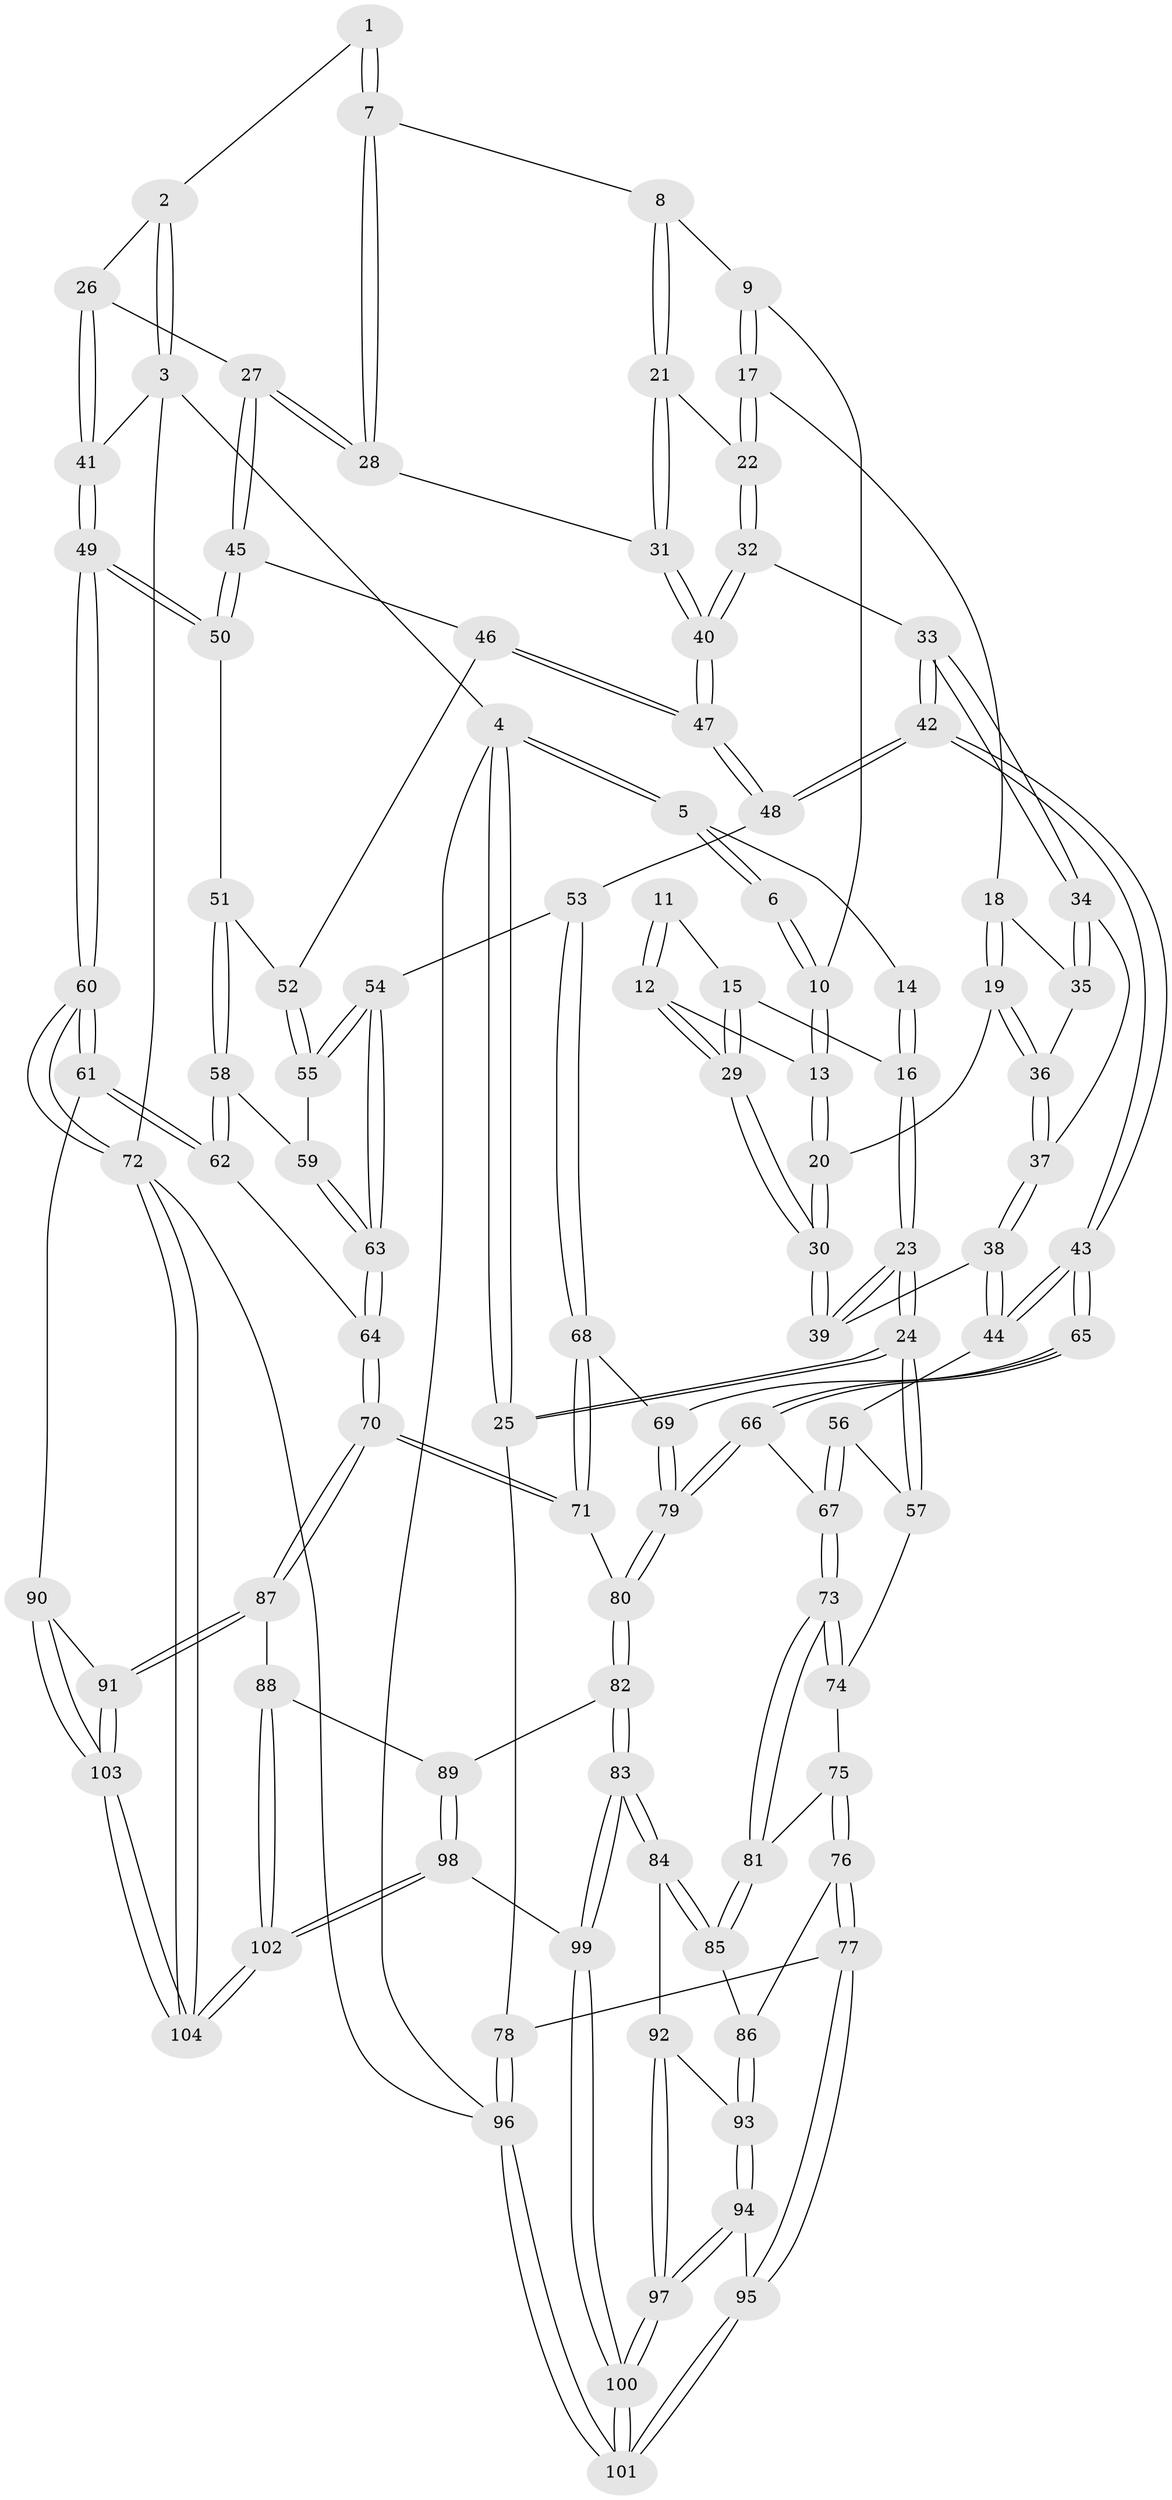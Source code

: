 // Generated by graph-tools (version 1.1) at 2025/27/03/15/25 16:27:56]
// undirected, 104 vertices, 257 edges
graph export_dot {
graph [start="1"]
  node [color=gray90,style=filled];
  1 [pos="+0.8998411307478246+0"];
  2 [pos="+1+0"];
  3 [pos="+1+0"];
  4 [pos="+0+0"];
  5 [pos="+0+0"];
  6 [pos="+0.493246669026348+0"];
  7 [pos="+0.7610631935001296+0.11063452355105932"];
  8 [pos="+0.6389498196832047+0.08307106741180885"];
  9 [pos="+0.49736195110136405+0"];
  10 [pos="+0.48581060362650275+0"];
  11 [pos="+0.19577820693905626+0.055201868429506"];
  12 [pos="+0.32694011806663814+0.09071252711329741"];
  13 [pos="+0.4034098070169796+0.027724752014850904"];
  14 [pos="+0+0"];
  15 [pos="+0.16571192977329358+0.13545598789781776"];
  16 [pos="+0.10765456781349683+0.19244625297247742"];
  17 [pos="+0.5239073328239973+0.15693242684866107"];
  18 [pos="+0.47875592383162024+0.18667517004316772"];
  19 [pos="+0.4407773185632944+0.1989666594619544"];
  20 [pos="+0.4336513413469378+0.1955685229533297"];
  21 [pos="+0.6206826162371033+0.21383378793441873"];
  22 [pos="+0.5781069201390265+0.225812000752856"];
  23 [pos="+0.03269718252109266+0.42667366111258925"];
  24 [pos="+0.029933141923178464+0.42907556810088526"];
  25 [pos="+0+0.4601244804068071"];
  26 [pos="+0.8858255604488033+0.2102211035837581"];
  27 [pos="+0.8390794284806895+0.24064465509950514"];
  28 [pos="+0.7938315318729395+0.20897274563238116"];
  29 [pos="+0.3054789978381018+0.20065117127868393"];
  30 [pos="+0.30746464437923976+0.22906917307014685"];
  31 [pos="+0.6919054640967937+0.2317125666457405"];
  32 [pos="+0.5705652043322262+0.2408387546802031"];
  33 [pos="+0.5373922822982056+0.2806928473514794"];
  34 [pos="+0.5245284344033068+0.276595187262324"];
  35 [pos="+0.4850425803390428+0.22694219170726662"];
  36 [pos="+0.447490635147312+0.2316623498563708"];
  37 [pos="+0.4477062594853172+0.2662878579562037"];
  38 [pos="+0.3402015898332503+0.3379453726763311"];
  39 [pos="+0.2864326233740545+0.31715166973398995"];
  40 [pos="+0.6543002665441202+0.344344329605779"];
  41 [pos="+1+0.23006497372773005"];
  42 [pos="+0.5282027327020207+0.4523077192727827"];
  43 [pos="+0.5244715589251613+0.4545506351512926"];
  44 [pos="+0.4195743252904734+0.4052054272012246"];
  45 [pos="+0.8411546036983579+0.2595804234649309"];
  46 [pos="+0.8405487467943401+0.26110170610427574"];
  47 [pos="+0.6539058108321548+0.4043000881664938"];
  48 [pos="+0.6367251606237018+0.4424980014946411"];
  49 [pos="+1+0.3922366515382733"];
  50 [pos="+1+0.3785442665146578"];
  51 [pos="+0.9163151446930765+0.45484283394058417"];
  52 [pos="+0.8312728026363809+0.3654070106911047"];
  53 [pos="+0.6915952819876101+0.47763569277849194"];
  54 [pos="+0.7289461448037953+0.48333697496294836"];
  55 [pos="+0.7795512322779619+0.4524884872845432"];
  56 [pos="+0.33430713890542674+0.5054787416007315"];
  57 [pos="+0.04281561090720594+0.43740985528772"];
  58 [pos="+0.9127260863003551+0.4679085092271091"];
  59 [pos="+0.8557361989885552+0.4775493628630203"];
  60 [pos="+1+0.6698239344860112"];
  61 [pos="+1+0.6700606881627842"];
  62 [pos="+0.9797824340575838+0.6470033107755913"];
  63 [pos="+0.8320362553487114+0.621824360837002"];
  64 [pos="+0.8612781955155189+0.6775038430000703"];
  65 [pos="+0.5117917279097942+0.5005153048248235"];
  66 [pos="+0.4412697172736421+0.6100487869215295"];
  67 [pos="+0.4030024628154915+0.6354614627739733"];
  68 [pos="+0.6679708622242261+0.63602538464598"];
  69 [pos="+0.638077480610175+0.6513689977632116"];
  70 [pos="+0.8557367105718732+0.6829336748527894"];
  71 [pos="+0.8468358697523772+0.6811582122808834"];
  72 [pos="+1+1"];
  73 [pos="+0.3946979258667845+0.6447600711705522"];
  74 [pos="+0.19905542054231537+0.5683714697602832"];
  75 [pos="+0.23135498027320775+0.7070705544782592"];
  76 [pos="+0.1981775763230314+0.7748072067962387"];
  77 [pos="+0.12096579308974942+0.7900846771885156"];
  78 [pos="+0+0.5496255356536658"];
  79 [pos="+0.6030402060666065+0.7129335993250305"];
  80 [pos="+0.603990067591529+0.7278652093180324"];
  81 [pos="+0.3901103682243536+0.6698688717067561"];
  82 [pos="+0.6032319212640392+0.767190804318743"];
  83 [pos="+0.45852169525181324+0.8301980254295132"];
  84 [pos="+0.4079837543445946+0.7695112434207821"];
  85 [pos="+0.39336397143518054+0.7242008849091415"];
  86 [pos="+0.20855542541791333+0.7789169209918766"];
  87 [pos="+0.8102601766187859+0.7961159557273009"];
  88 [pos="+0.7657625478659029+0.8199813818066921"];
  89 [pos="+0.6277628486635919+0.7861099416752835"];
  90 [pos="+1+0.8289032640378167"];
  91 [pos="+0.8708562912026003+0.8658417334693015"];
  92 [pos="+0.31536487089991344+0.8219886400157469"];
  93 [pos="+0.2646685559267272+0.8300180380996374"];
  94 [pos="+0.2611615324119173+0.9229304235077885"];
  95 [pos="+0.11785987939177577+0.8717767939871919"];
  96 [pos="+0+1"];
  97 [pos="+0.33705238992139014+1"];
  98 [pos="+0.5897548225197436+1"];
  99 [pos="+0.4465878366321685+1"];
  100 [pos="+0.41218699792461194+1"];
  101 [pos="+0+1"];
  102 [pos="+0.6452545712887676+1"];
  103 [pos="+0.9197711786483994+0.9738059385456865"];
  104 [pos="+1+1"];
  1 -- 2;
  1 -- 7;
  1 -- 7;
  2 -- 3;
  2 -- 3;
  2 -- 26;
  3 -- 4;
  3 -- 41;
  3 -- 72;
  4 -- 5;
  4 -- 5;
  4 -- 25;
  4 -- 25;
  4 -- 96;
  5 -- 6;
  5 -- 6;
  5 -- 14;
  6 -- 10;
  6 -- 10;
  7 -- 8;
  7 -- 28;
  7 -- 28;
  8 -- 9;
  8 -- 21;
  8 -- 21;
  9 -- 10;
  9 -- 17;
  9 -- 17;
  10 -- 13;
  10 -- 13;
  11 -- 12;
  11 -- 12;
  11 -- 15;
  12 -- 13;
  12 -- 29;
  12 -- 29;
  13 -- 20;
  13 -- 20;
  14 -- 16;
  14 -- 16;
  15 -- 16;
  15 -- 29;
  15 -- 29;
  16 -- 23;
  16 -- 23;
  17 -- 18;
  17 -- 22;
  17 -- 22;
  18 -- 19;
  18 -- 19;
  18 -- 35;
  19 -- 20;
  19 -- 36;
  19 -- 36;
  20 -- 30;
  20 -- 30;
  21 -- 22;
  21 -- 31;
  21 -- 31;
  22 -- 32;
  22 -- 32;
  23 -- 24;
  23 -- 24;
  23 -- 39;
  23 -- 39;
  24 -- 25;
  24 -- 25;
  24 -- 57;
  24 -- 57;
  25 -- 78;
  26 -- 27;
  26 -- 41;
  26 -- 41;
  27 -- 28;
  27 -- 28;
  27 -- 45;
  27 -- 45;
  28 -- 31;
  29 -- 30;
  29 -- 30;
  30 -- 39;
  30 -- 39;
  31 -- 40;
  31 -- 40;
  32 -- 33;
  32 -- 40;
  32 -- 40;
  33 -- 34;
  33 -- 34;
  33 -- 42;
  33 -- 42;
  34 -- 35;
  34 -- 35;
  34 -- 37;
  35 -- 36;
  36 -- 37;
  36 -- 37;
  37 -- 38;
  37 -- 38;
  38 -- 39;
  38 -- 44;
  38 -- 44;
  40 -- 47;
  40 -- 47;
  41 -- 49;
  41 -- 49;
  42 -- 43;
  42 -- 43;
  42 -- 48;
  42 -- 48;
  43 -- 44;
  43 -- 44;
  43 -- 65;
  43 -- 65;
  44 -- 56;
  45 -- 46;
  45 -- 50;
  45 -- 50;
  46 -- 47;
  46 -- 47;
  46 -- 52;
  47 -- 48;
  47 -- 48;
  48 -- 53;
  49 -- 50;
  49 -- 50;
  49 -- 60;
  49 -- 60;
  50 -- 51;
  51 -- 52;
  51 -- 58;
  51 -- 58;
  52 -- 55;
  52 -- 55;
  53 -- 54;
  53 -- 68;
  53 -- 68;
  54 -- 55;
  54 -- 55;
  54 -- 63;
  54 -- 63;
  55 -- 59;
  56 -- 57;
  56 -- 67;
  56 -- 67;
  57 -- 74;
  58 -- 59;
  58 -- 62;
  58 -- 62;
  59 -- 63;
  59 -- 63;
  60 -- 61;
  60 -- 61;
  60 -- 72;
  60 -- 72;
  61 -- 62;
  61 -- 62;
  61 -- 90;
  62 -- 64;
  63 -- 64;
  63 -- 64;
  64 -- 70;
  64 -- 70;
  65 -- 66;
  65 -- 66;
  65 -- 69;
  66 -- 67;
  66 -- 79;
  66 -- 79;
  67 -- 73;
  67 -- 73;
  68 -- 69;
  68 -- 71;
  68 -- 71;
  69 -- 79;
  69 -- 79;
  70 -- 71;
  70 -- 71;
  70 -- 87;
  70 -- 87;
  71 -- 80;
  72 -- 104;
  72 -- 104;
  72 -- 96;
  73 -- 74;
  73 -- 74;
  73 -- 81;
  73 -- 81;
  74 -- 75;
  75 -- 76;
  75 -- 76;
  75 -- 81;
  76 -- 77;
  76 -- 77;
  76 -- 86;
  77 -- 78;
  77 -- 95;
  77 -- 95;
  78 -- 96;
  78 -- 96;
  79 -- 80;
  79 -- 80;
  80 -- 82;
  80 -- 82;
  81 -- 85;
  81 -- 85;
  82 -- 83;
  82 -- 83;
  82 -- 89;
  83 -- 84;
  83 -- 84;
  83 -- 99;
  83 -- 99;
  84 -- 85;
  84 -- 85;
  84 -- 92;
  85 -- 86;
  86 -- 93;
  86 -- 93;
  87 -- 88;
  87 -- 91;
  87 -- 91;
  88 -- 89;
  88 -- 102;
  88 -- 102;
  89 -- 98;
  89 -- 98;
  90 -- 91;
  90 -- 103;
  90 -- 103;
  91 -- 103;
  91 -- 103;
  92 -- 93;
  92 -- 97;
  92 -- 97;
  93 -- 94;
  93 -- 94;
  94 -- 95;
  94 -- 97;
  94 -- 97;
  95 -- 101;
  95 -- 101;
  96 -- 101;
  96 -- 101;
  97 -- 100;
  97 -- 100;
  98 -- 99;
  98 -- 102;
  98 -- 102;
  99 -- 100;
  99 -- 100;
  100 -- 101;
  100 -- 101;
  102 -- 104;
  102 -- 104;
  103 -- 104;
  103 -- 104;
}
